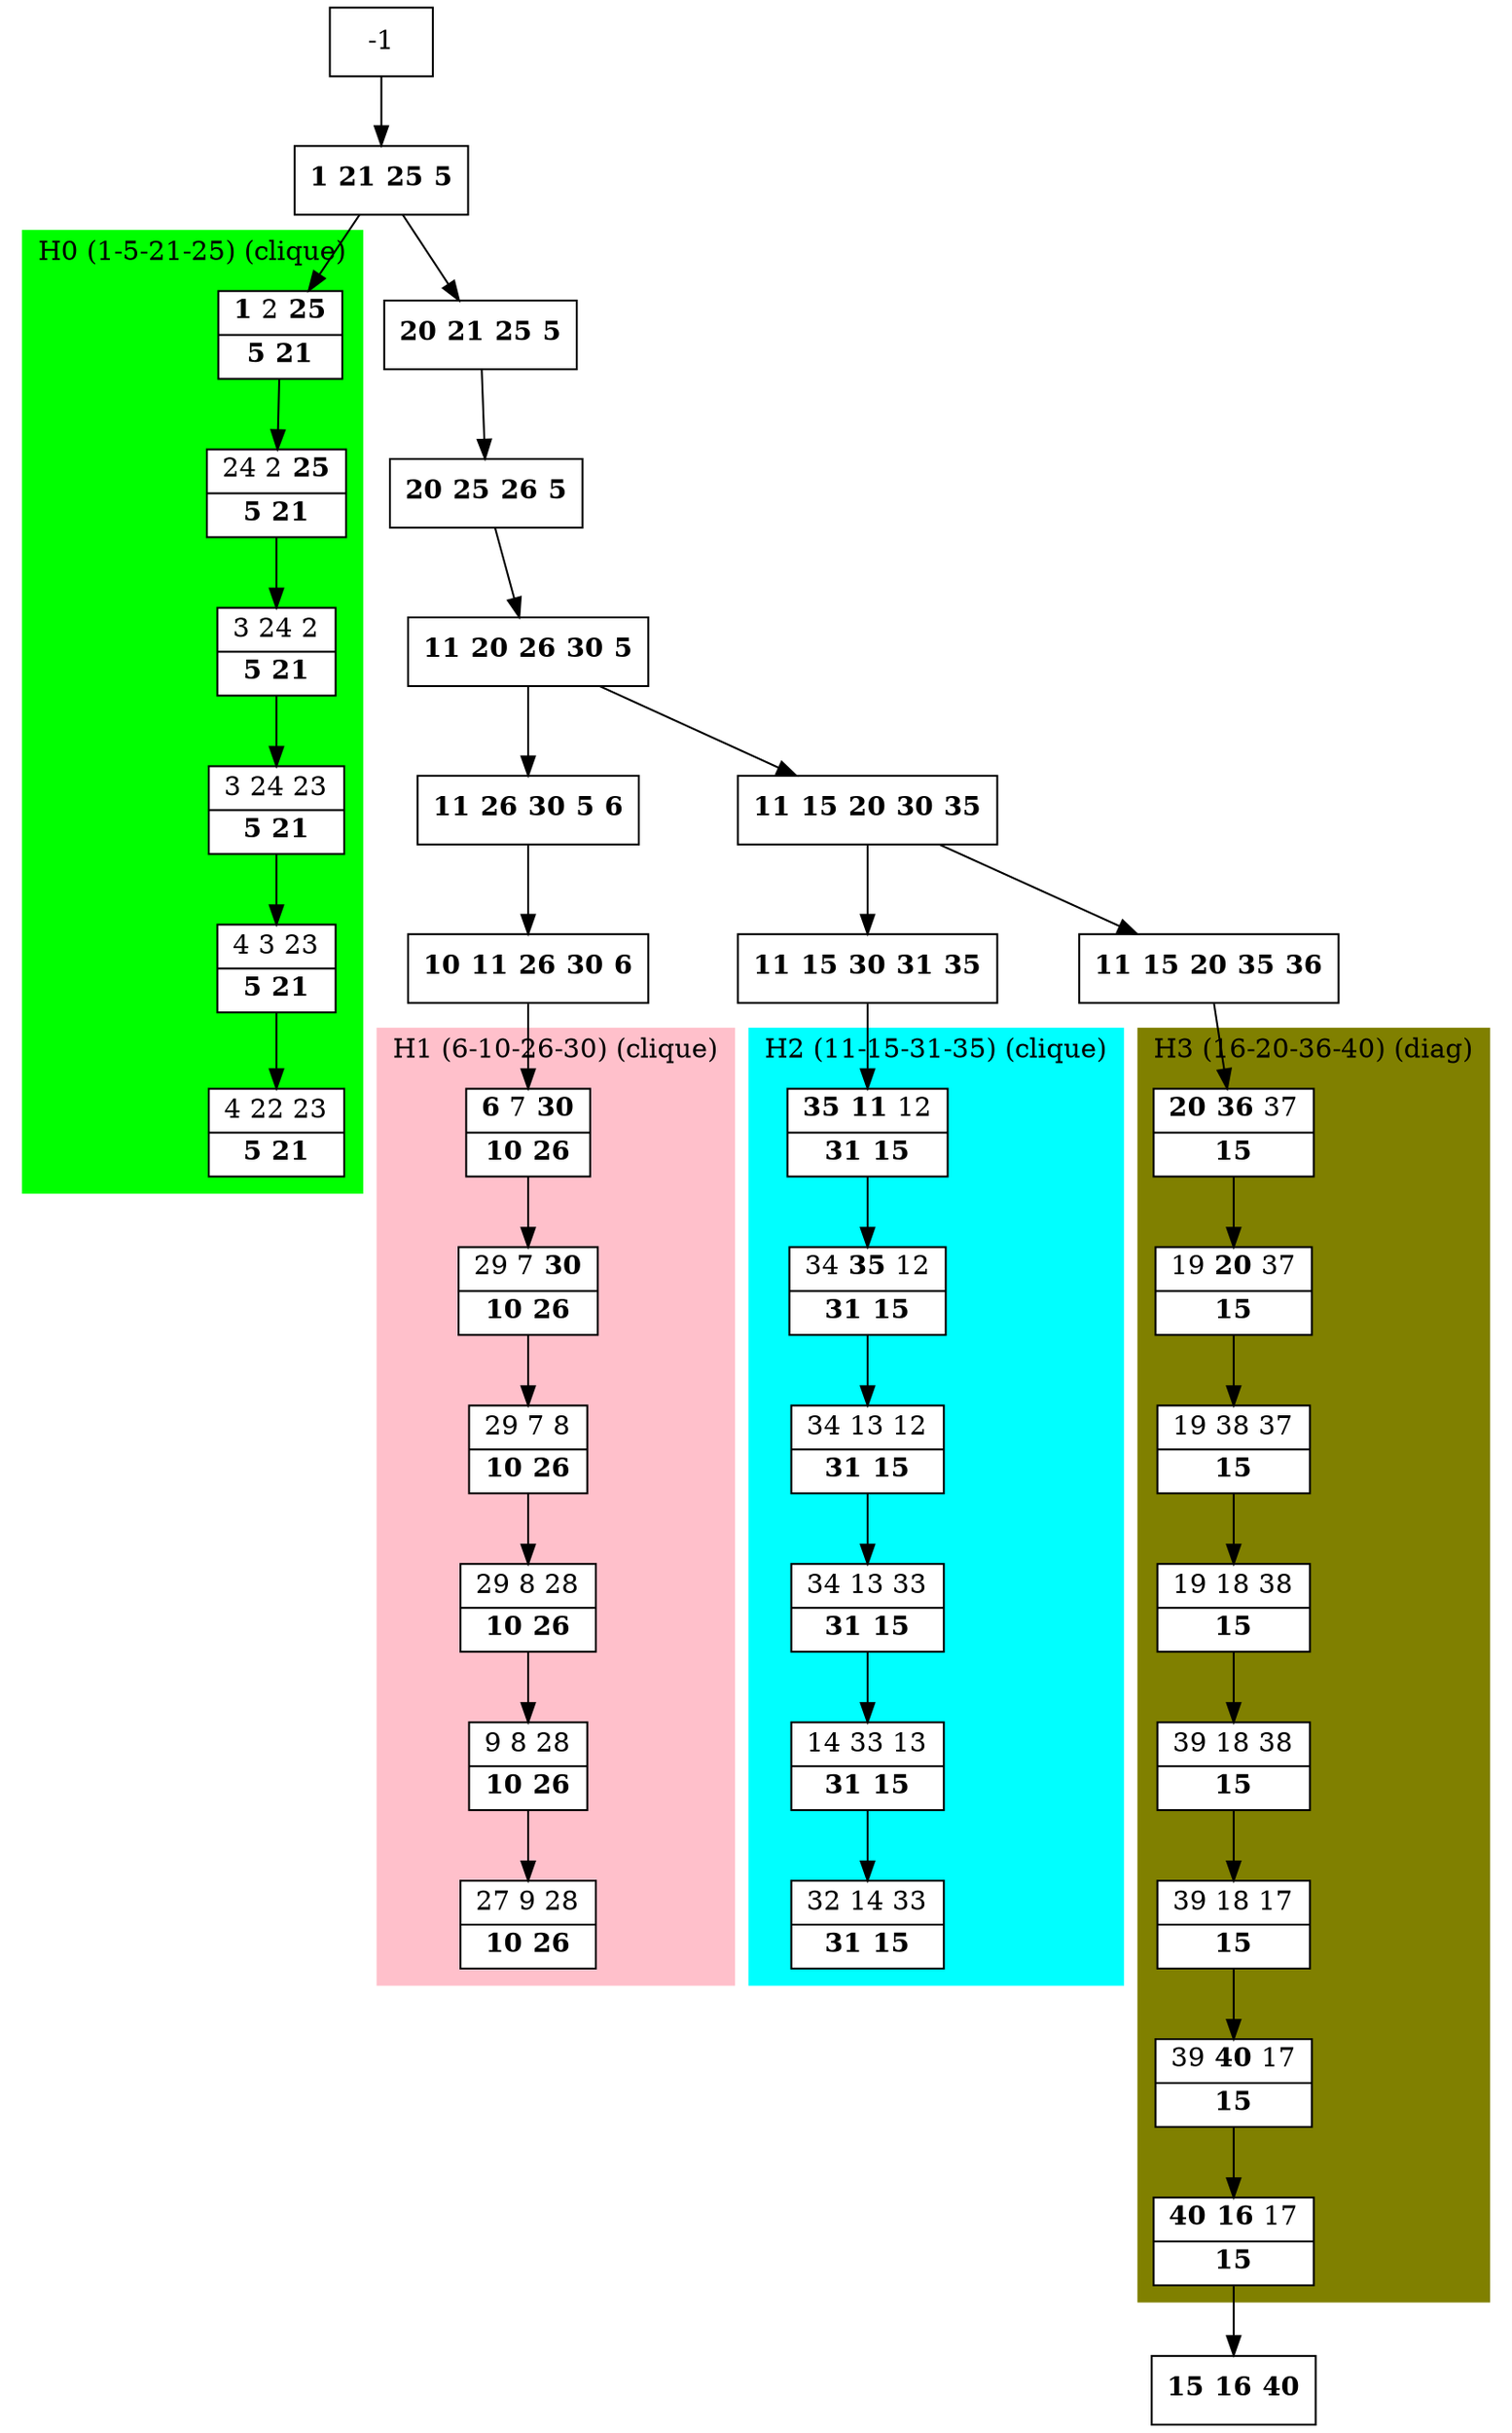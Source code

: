 digraph G {
    node [shape=box];
    subgraph cluster0 {
        node [style=filled,fillcolor=white];
        labeljust="l";
        style=filled;
        color=lime;
        H0_0 -> H0_1 -> H0_2 -> H0_3 -> H0_4 -> H0_5;
        label="H0 (1-5-21-25) (clique)";
    }
    subgraph cluster1 {
        node [style=filled,fillcolor=white];
        labeljust="l";
        style=filled;
        color=pink;
        H1_0 -> H1_1 -> H1_2 -> H1_3 -> H1_4 -> H1_5;
        label="H1 (6-10-26-30) (clique)";
    }
    subgraph cluster2 {
        node [style=filled,fillcolor=white];
        labeljust="l";
        style=filled;
        color=cyan;
        H2_0 -> H2_1 -> H2_2 -> H2_3 -> H2_4 -> H2_5;
        label="H2 (11-15-31-35) (clique)";
    }
    subgraph cluster3 {
        node [style=filled,fillcolor=white];
        labeljust="l";
        style=filled;
        color=olive;
        H3_7 -> H3_6 -> H3_5 -> H3_4 -> H3_3 -> H3_2 -> H3_1 -> H3_0;
        label="H3 (16-20-36-40) (diag)";
    }
     1 [shape=record,label= <{ <b>1</b> <b>21</b> <b>25</b> <b>5</b>}> ];
     -1  ->  1;
     H0_0 [shape=record,label= <{ <b>1</b> 2 <b>25</b>|  <b>5</b> <b>21</b>}> ];
     1  ->  H0_0;
     H0_1 [shape=record,label= <{ 24 2 <b>25</b>|  <b>5</b> <b>21</b>}> ];
     H0_2 [shape=record,label= <{ 3 24 2|  <b>5</b> <b>21</b>}> ];
     H0_3 [shape=record,label= <{ 3 24 23|  <b>5</b> <b>21</b>}> ];
     H0_4 [shape=record,label= <{ 4 3 23|  <b>5</b> <b>21</b>}> ];
     H0_5 [shape=record,label= <{ 4 22 23|  <b>5</b> <b>21</b>}> ];
     28 [shape=record,label= <{ <b>20</b> <b>21</b> <b>25</b> <b>5</b>}> ];
     1  ->  28;
     27 [shape=record,label= <{ <b>20</b> <b>25</b> <b>26</b> <b>5</b>}> ];
     28  ->  27;
     17 [shape=record,label= <{ <b>11</b> <b>20</b> <b>26</b> <b>30</b> <b>5</b>}> ];
     27  ->  17;
     9 [shape=record,label= <{ <b>11</b> <b>26</b> <b>30</b> <b>5</b> <b>6</b>}> ];
     17  ->  9;
     10 [shape=record,label= <{ <b>10</b> <b>11</b> <b>26</b> <b>30</b> <b>6</b>}> ];
     9  ->  10;
     H1_0 [shape=record,label= <{ <b>6</b> 7 <b>30</b>|  <b>10</b> <b>26</b>}> ];
     10  ->  H1_0;
     H1_1 [shape=record,label= <{ 29 7 <b>30</b>|  <b>10</b> <b>26</b>}> ];
     H1_2 [shape=record,label= <{ 29 7 8|  <b>10</b> <b>26</b>}> ];
     H1_3 [shape=record,label= <{ 29 8 28|  <b>10</b> <b>26</b>}> ];
     H1_4 [shape=record,label= <{ 9 8 28|  <b>10</b> <b>26</b>}> ];
     H1_5 [shape=record,label= <{ 27 9 28|  <b>10</b> <b>26</b>}> ];
     18 [shape=record,label= <{ <b>11</b> <b>15</b> <b>20</b> <b>30</b> <b>35</b>}> ];
     17  ->  18;
     19 [shape=record,label= <{ <b>11</b> <b>15</b> <b>30</b> <b>31</b> <b>35</b>}> ];
     18  ->  19;
     H2_0 [shape=record,label= <{ <b>35</b> <b>11</b> 12|  <b>31</b> <b>15</b>}> ];
     19  ->  H2_0;
     H2_1 [shape=record,label= <{ 34 <b>35</b> 12|  <b>31</b> <b>15</b>}> ];
     H2_2 [shape=record,label= <{ 34 13 12|  <b>31</b> <b>15</b>}> ];
     H2_3 [shape=record,label= <{ 34 13 33|  <b>31</b> <b>15</b>}> ];
     H2_4 [shape=record,label= <{ 14 33 13|  <b>31</b> <b>15</b>}> ];
     H2_5 [shape=record,label= <{ 32 14 33|  <b>31</b> <b>15</b>}> ];
     25 [shape=record,label= <{ <b>11</b> <b>15</b> <b>20</b> <b>35</b> <b>36</b>}> ];
     18  ->  25;
     H3_7 [shape=record,label= <{ <b>20</b> <b>36</b> 37|  <b>15</b>}> ];
     25  ->  H3_7;
     H3_6 [shape=record,label= <{ 19 <b>20</b> 37|  <b>15</b>}> ];
     H3_5 [shape=record,label= <{ 19 38 37|  <b>15</b>}> ];
     H3_4 [shape=record,label= <{ 19 18 38|  <b>15</b>}> ];
     H3_3 [shape=record,label= <{ 39 18 38|  <b>15</b>}> ];
     H3_2 [shape=record,label= <{ 39 18 17|  <b>15</b>}> ];
     H3_1 [shape=record,label= <{ 39 <b>40</b> 17|  <b>15</b>}> ];
     H3_0 [shape=record,label= <{ <b>40</b> <b>16</b> 17|  <b>15</b>}> ];
     33 [shape=record,label= <{ <b>15</b> <b>16</b> <b>40</b>}> ];
     H3_0  ->  33;
}
